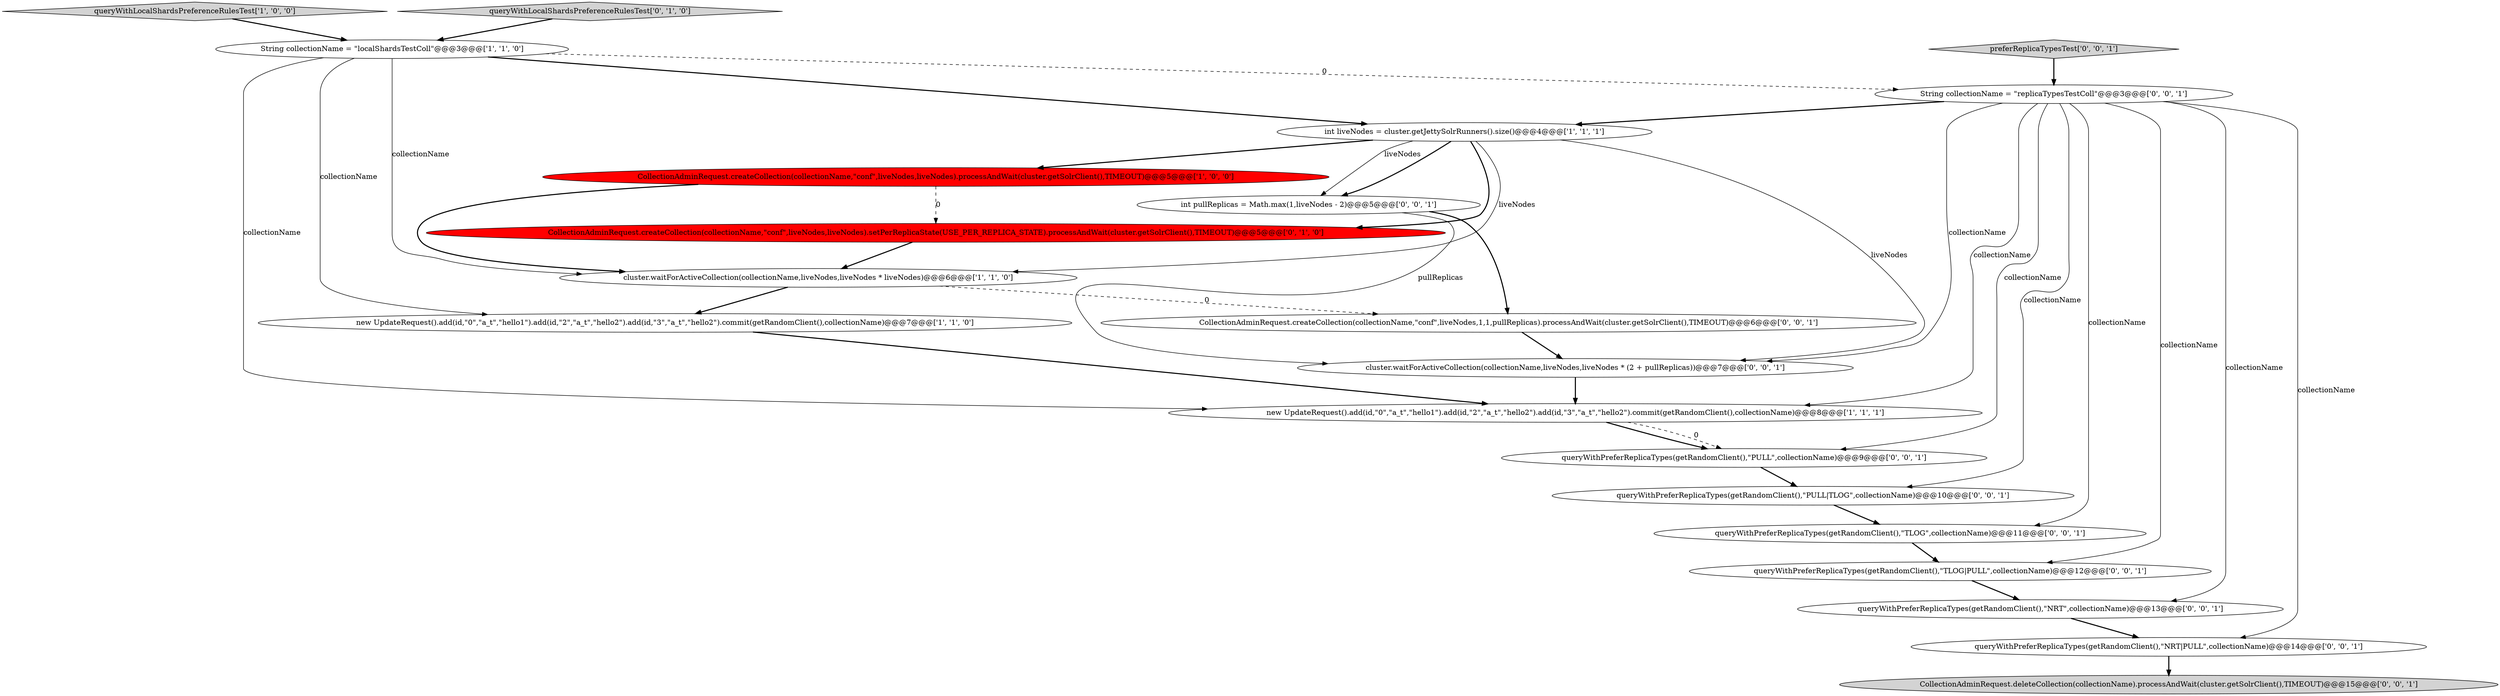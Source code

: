 digraph {
0 [style = filled, label = "int liveNodes = cluster.getJettySolrRunners().size()@@@4@@@['1', '1', '1']", fillcolor = white, shape = ellipse image = "AAA0AAABBB1BBB"];
4 [style = filled, label = "CollectionAdminRequest.createCollection(collectionName,\"conf\",liveNodes,liveNodes).processAndWait(cluster.getSolrClient(),TIMEOUT)@@@5@@@['1', '0', '0']", fillcolor = red, shape = ellipse image = "AAA1AAABBB1BBB"];
17 [style = filled, label = "CollectionAdminRequest.createCollection(collectionName,\"conf\",liveNodes,1,1,pullReplicas).processAndWait(cluster.getSolrClient(),TIMEOUT)@@@6@@@['0', '0', '1']", fillcolor = white, shape = ellipse image = "AAA0AAABBB3BBB"];
14 [style = filled, label = "queryWithPreferReplicaTypes(getRandomClient(),\"TLOG\",collectionName)@@@11@@@['0', '0', '1']", fillcolor = white, shape = ellipse image = "AAA0AAABBB3BBB"];
15 [style = filled, label = "queryWithPreferReplicaTypes(getRandomClient(),\"TLOG|PULL\",collectionName)@@@12@@@['0', '0', '1']", fillcolor = white, shape = ellipse image = "AAA0AAABBB3BBB"];
11 [style = filled, label = "String collectionName = \"replicaTypesTestColl\"@@@3@@@['0', '0', '1']", fillcolor = white, shape = ellipse image = "AAA0AAABBB3BBB"];
6 [style = filled, label = "queryWithLocalShardsPreferenceRulesTest['1', '0', '0']", fillcolor = lightgray, shape = diamond image = "AAA0AAABBB1BBB"];
5 [style = filled, label = "cluster.waitForActiveCollection(collectionName,liveNodes,liveNodes * liveNodes)@@@6@@@['1', '1', '0']", fillcolor = white, shape = ellipse image = "AAA0AAABBB1BBB"];
16 [style = filled, label = "preferReplicaTypesTest['0', '0', '1']", fillcolor = lightgray, shape = diamond image = "AAA0AAABBB3BBB"];
2 [style = filled, label = "String collectionName = \"localShardsTestColl\"@@@3@@@['1', '1', '0']", fillcolor = white, shape = ellipse image = "AAA0AAABBB1BBB"];
3 [style = filled, label = "new UpdateRequest().add(id,\"0\",\"a_t\",\"hello1\").add(id,\"2\",\"a_t\",\"hello2\").add(id,\"3\",\"a_t\",\"hello2\").commit(getRandomClient(),collectionName)@@@7@@@['1', '1', '0']", fillcolor = white, shape = ellipse image = "AAA0AAABBB1BBB"];
7 [style = filled, label = "queryWithLocalShardsPreferenceRulesTest['0', '1', '0']", fillcolor = lightgray, shape = diamond image = "AAA0AAABBB2BBB"];
12 [style = filled, label = "queryWithPreferReplicaTypes(getRandomClient(),\"NRT\",collectionName)@@@13@@@['0', '0', '1']", fillcolor = white, shape = ellipse image = "AAA0AAABBB3BBB"];
1 [style = filled, label = "new UpdateRequest().add(id,\"0\",\"a_t\",\"hello1\").add(id,\"2\",\"a_t\",\"hello2\").add(id,\"3\",\"a_t\",\"hello2\").commit(getRandomClient(),collectionName)@@@8@@@['1', '1', '1']", fillcolor = white, shape = ellipse image = "AAA0AAABBB1BBB"];
8 [style = filled, label = "CollectionAdminRequest.createCollection(collectionName,\"conf\",liveNodes,liveNodes).setPerReplicaState(USE_PER_REPLICA_STATE).processAndWait(cluster.getSolrClient(),TIMEOUT)@@@5@@@['0', '1', '0']", fillcolor = red, shape = ellipse image = "AAA1AAABBB2BBB"];
20 [style = filled, label = "CollectionAdminRequest.deleteCollection(collectionName).processAndWait(cluster.getSolrClient(),TIMEOUT)@@@15@@@['0', '0', '1']", fillcolor = lightgray, shape = ellipse image = "AAA0AAABBB3BBB"];
18 [style = filled, label = "queryWithPreferReplicaTypes(getRandomClient(),\"PULL|TLOG\",collectionName)@@@10@@@['0', '0', '1']", fillcolor = white, shape = ellipse image = "AAA0AAABBB3BBB"];
13 [style = filled, label = "cluster.waitForActiveCollection(collectionName,liveNodes,liveNodes * (2 + pullReplicas))@@@7@@@['0', '0', '1']", fillcolor = white, shape = ellipse image = "AAA0AAABBB3BBB"];
19 [style = filled, label = "int pullReplicas = Math.max(1,liveNodes - 2)@@@5@@@['0', '0', '1']", fillcolor = white, shape = ellipse image = "AAA0AAABBB3BBB"];
10 [style = filled, label = "queryWithPreferReplicaTypes(getRandomClient(),\"NRT|PULL\",collectionName)@@@14@@@['0', '0', '1']", fillcolor = white, shape = ellipse image = "AAA0AAABBB3BBB"];
9 [style = filled, label = "queryWithPreferReplicaTypes(getRandomClient(),\"PULL\",collectionName)@@@9@@@['0', '0', '1']", fillcolor = white, shape = ellipse image = "AAA0AAABBB3BBB"];
5->3 [style = bold, label=""];
11->1 [style = solid, label="collectionName"];
10->20 [style = bold, label=""];
16->11 [style = bold, label=""];
11->18 [style = solid, label="collectionName"];
3->1 [style = bold, label=""];
0->19 [style = bold, label=""];
2->3 [style = solid, label="collectionName"];
19->13 [style = solid, label="pullReplicas"];
11->15 [style = solid, label="collectionName"];
1->9 [style = dashed, label="0"];
19->17 [style = bold, label=""];
11->12 [style = solid, label="collectionName"];
2->1 [style = solid, label="collectionName"];
0->13 [style = solid, label="liveNodes"];
13->1 [style = bold, label=""];
1->9 [style = bold, label=""];
11->13 [style = solid, label="collectionName"];
6->2 [style = bold, label=""];
0->19 [style = solid, label="liveNodes"];
2->0 [style = bold, label=""];
11->0 [style = bold, label=""];
12->10 [style = bold, label=""];
9->18 [style = bold, label=""];
5->17 [style = dashed, label="0"];
8->5 [style = bold, label=""];
0->4 [style = bold, label=""];
2->5 [style = solid, label="collectionName"];
7->2 [style = bold, label=""];
0->8 [style = bold, label=""];
11->14 [style = solid, label="collectionName"];
0->5 [style = solid, label="liveNodes"];
4->8 [style = dashed, label="0"];
2->11 [style = dashed, label="0"];
14->15 [style = bold, label=""];
17->13 [style = bold, label=""];
15->12 [style = bold, label=""];
11->9 [style = solid, label="collectionName"];
4->5 [style = bold, label=""];
18->14 [style = bold, label=""];
11->10 [style = solid, label="collectionName"];
}
